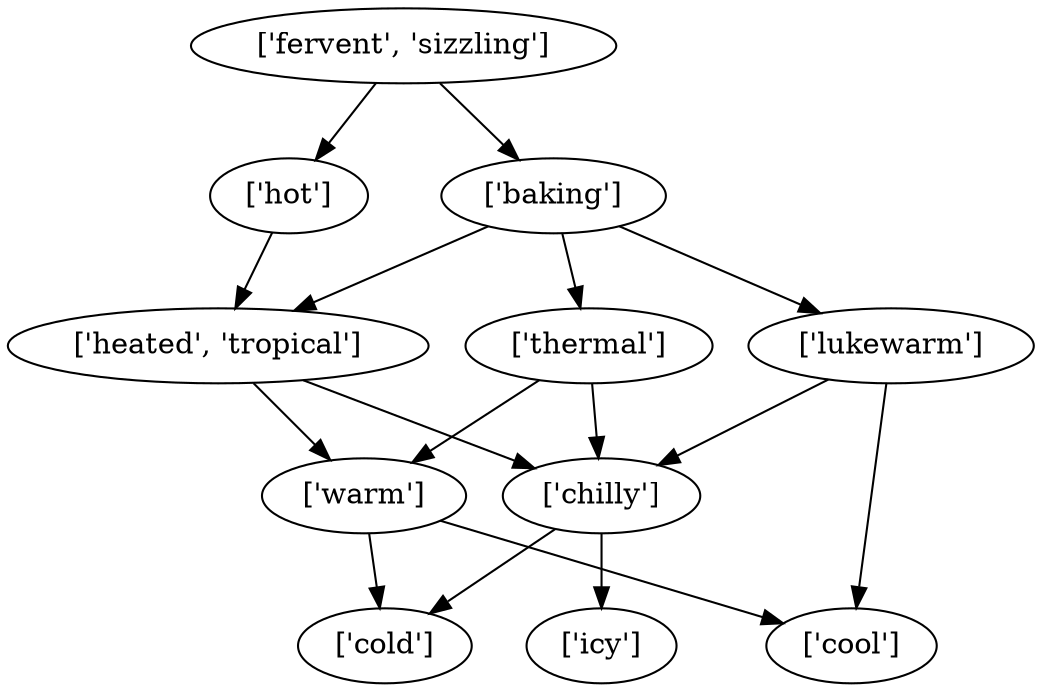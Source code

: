 strict digraph  {
	"['chilly']" -> "['cold']";
	"['chilly']" -> "['icy']";
	"['thermal']" -> "['chilly']";
	"['thermal']" -> "['warm']";
	"['warm']" -> "['cold']";
	"['warm']" -> "['cool']";
	"['hot']" -> "['heated', 'tropical']";
	"['heated', 'tropical']" -> "['chilly']";
	"['heated', 'tropical']" -> "['warm']";
	"['baking']" -> "['thermal']";
	"['baking']" -> "['heated', 'tropical']";
	"['baking']" -> "['lukewarm']";
	"['lukewarm']" -> "['chilly']";
	"['lukewarm']" -> "['cool']";
	"['fervent', 'sizzling']" -> "['hot']";
	"['fervent', 'sizzling']" -> "['baking']";
}
